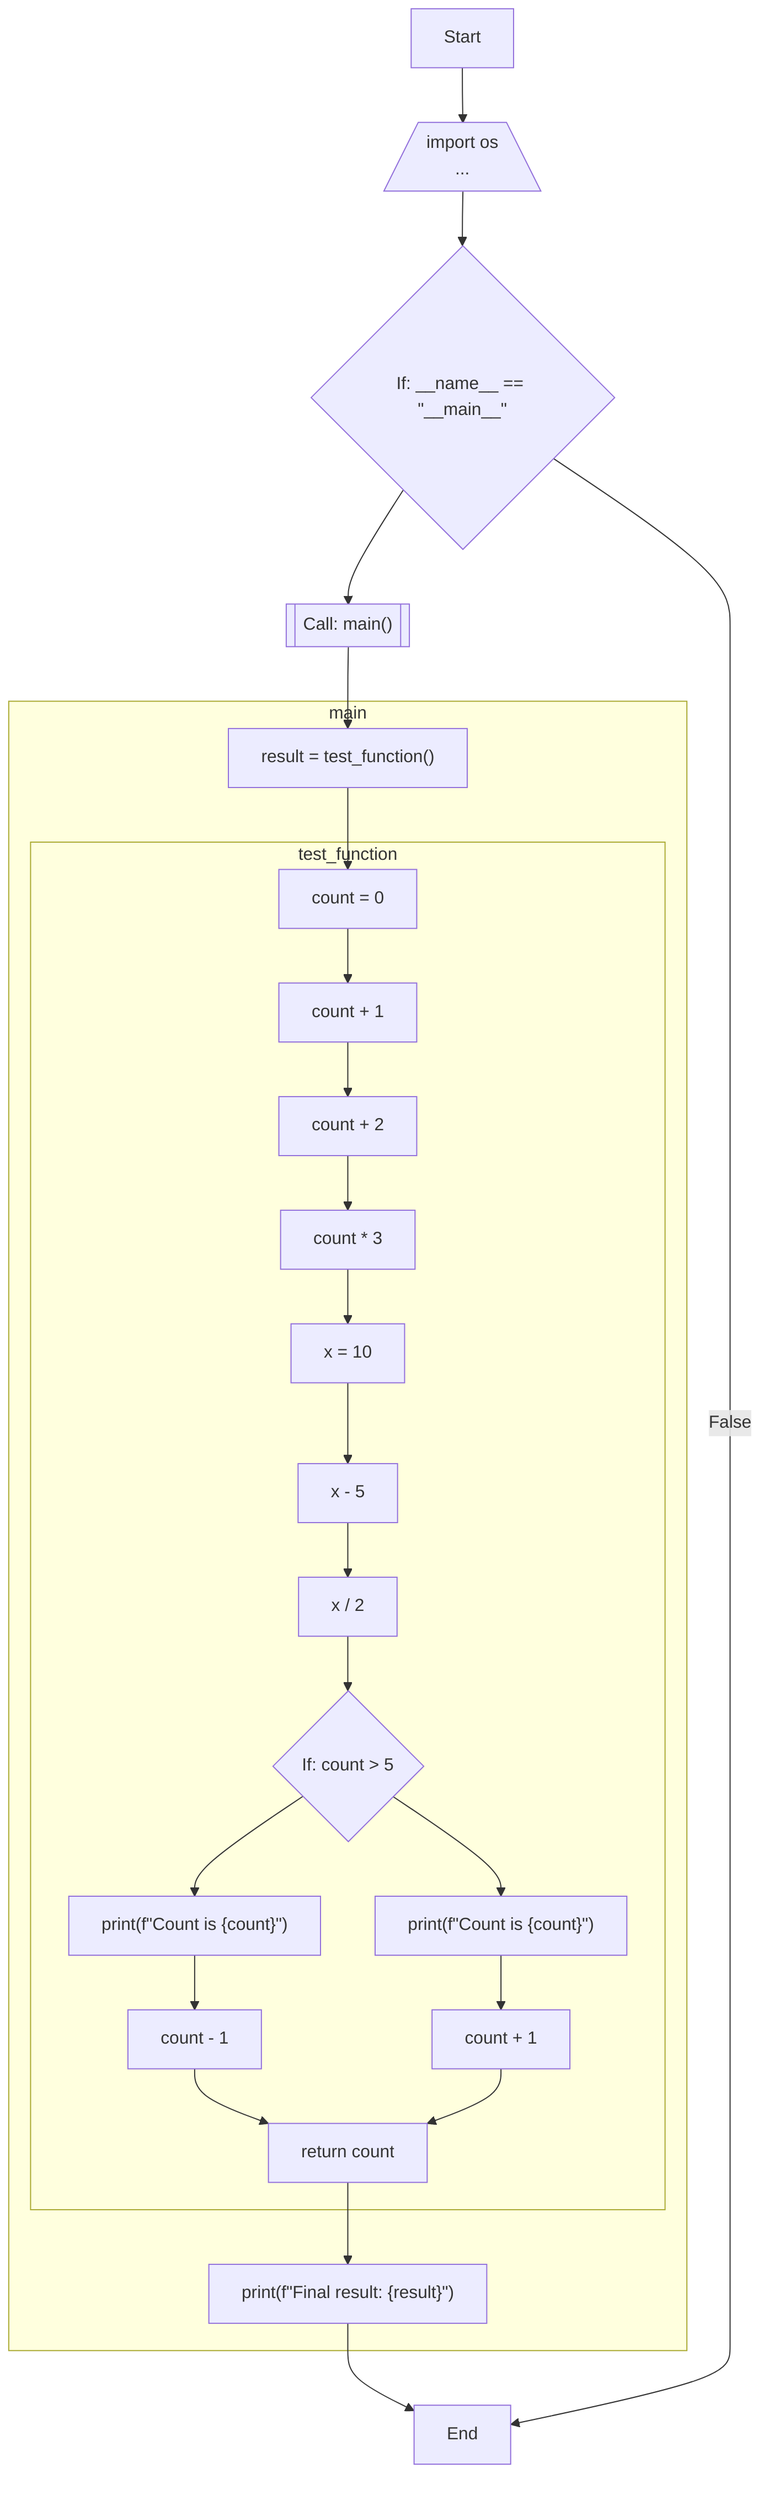 graph TD
	start1[Start]
	end2[End]
	import3[/"import os
..."\]
	if_cond4{"If: __name__ == #quot;__main__#quot;"}
	call_main6[["Call: main()"]]
	assign8["result = test_function()"]
	assign10["count = 0"]
	augassign11["count + 1"]
	augassign12["count + 2"]
	augassign13["count * 3"]
	assign14["x = 10"]
	augassign15["x - 5"]
	augassign16["x / 2"]
	if_cond17{"If: count > 5"}
	print19["print(f#quot;Count is {count}#quot;)"]
	augassign20["count - 1"]
	print21["print(f#quot;Count is {count}#quot;)"]
	augassign22["count + 1"]
	return23["return count"]
	print24["print(f#quot;Final result: {result}#quot;)"]
    subgraph main
        assign8
        print24
        subgraph test_function
            assign10
            augassign11
            augassign12
            augassign13
            assign14
            augassign15
            augassign16
            if_cond17
            print19
            augassign20
            print21
            augassign22
            return23
        end
    end
	start1 --> import3
	import3 --> if_cond4
	if_cond4 --> call_main6
	call_main6 --> assign8
	assign8 --> assign10
	assign10 --> augassign11
	augassign11 --> augassign12
	augassign12 --> augassign13
	augassign13 --> assign14
	assign14 --> augassign15
	augassign15 --> augassign16
	augassign16 --> if_cond17
	if_cond17 --> print19
	print19 --> augassign20
	augassign20 --> return23
	if_cond17 --> print21
	print21 --> augassign22
	augassign22 --> return23
	return23 --> print24
	print24 --> end2
	if_cond4 -->|False| end2
click assign8 setClickedNode
click assign10 setClickedNode
click augassign11 setClickedNode
click augassign12 setClickedNode
click augassign13 setClickedNode
click assign14 setClickedNode
click augassign15 setClickedNode
click augassign16 setClickedNode
click if_cond17 setClickedNode
click print19 setClickedNode
click augassign20 setClickedNode
click print21 setClickedNode
click augassign22 setClickedNode
click return23 setClickedNode
click print24 setClickedNode
